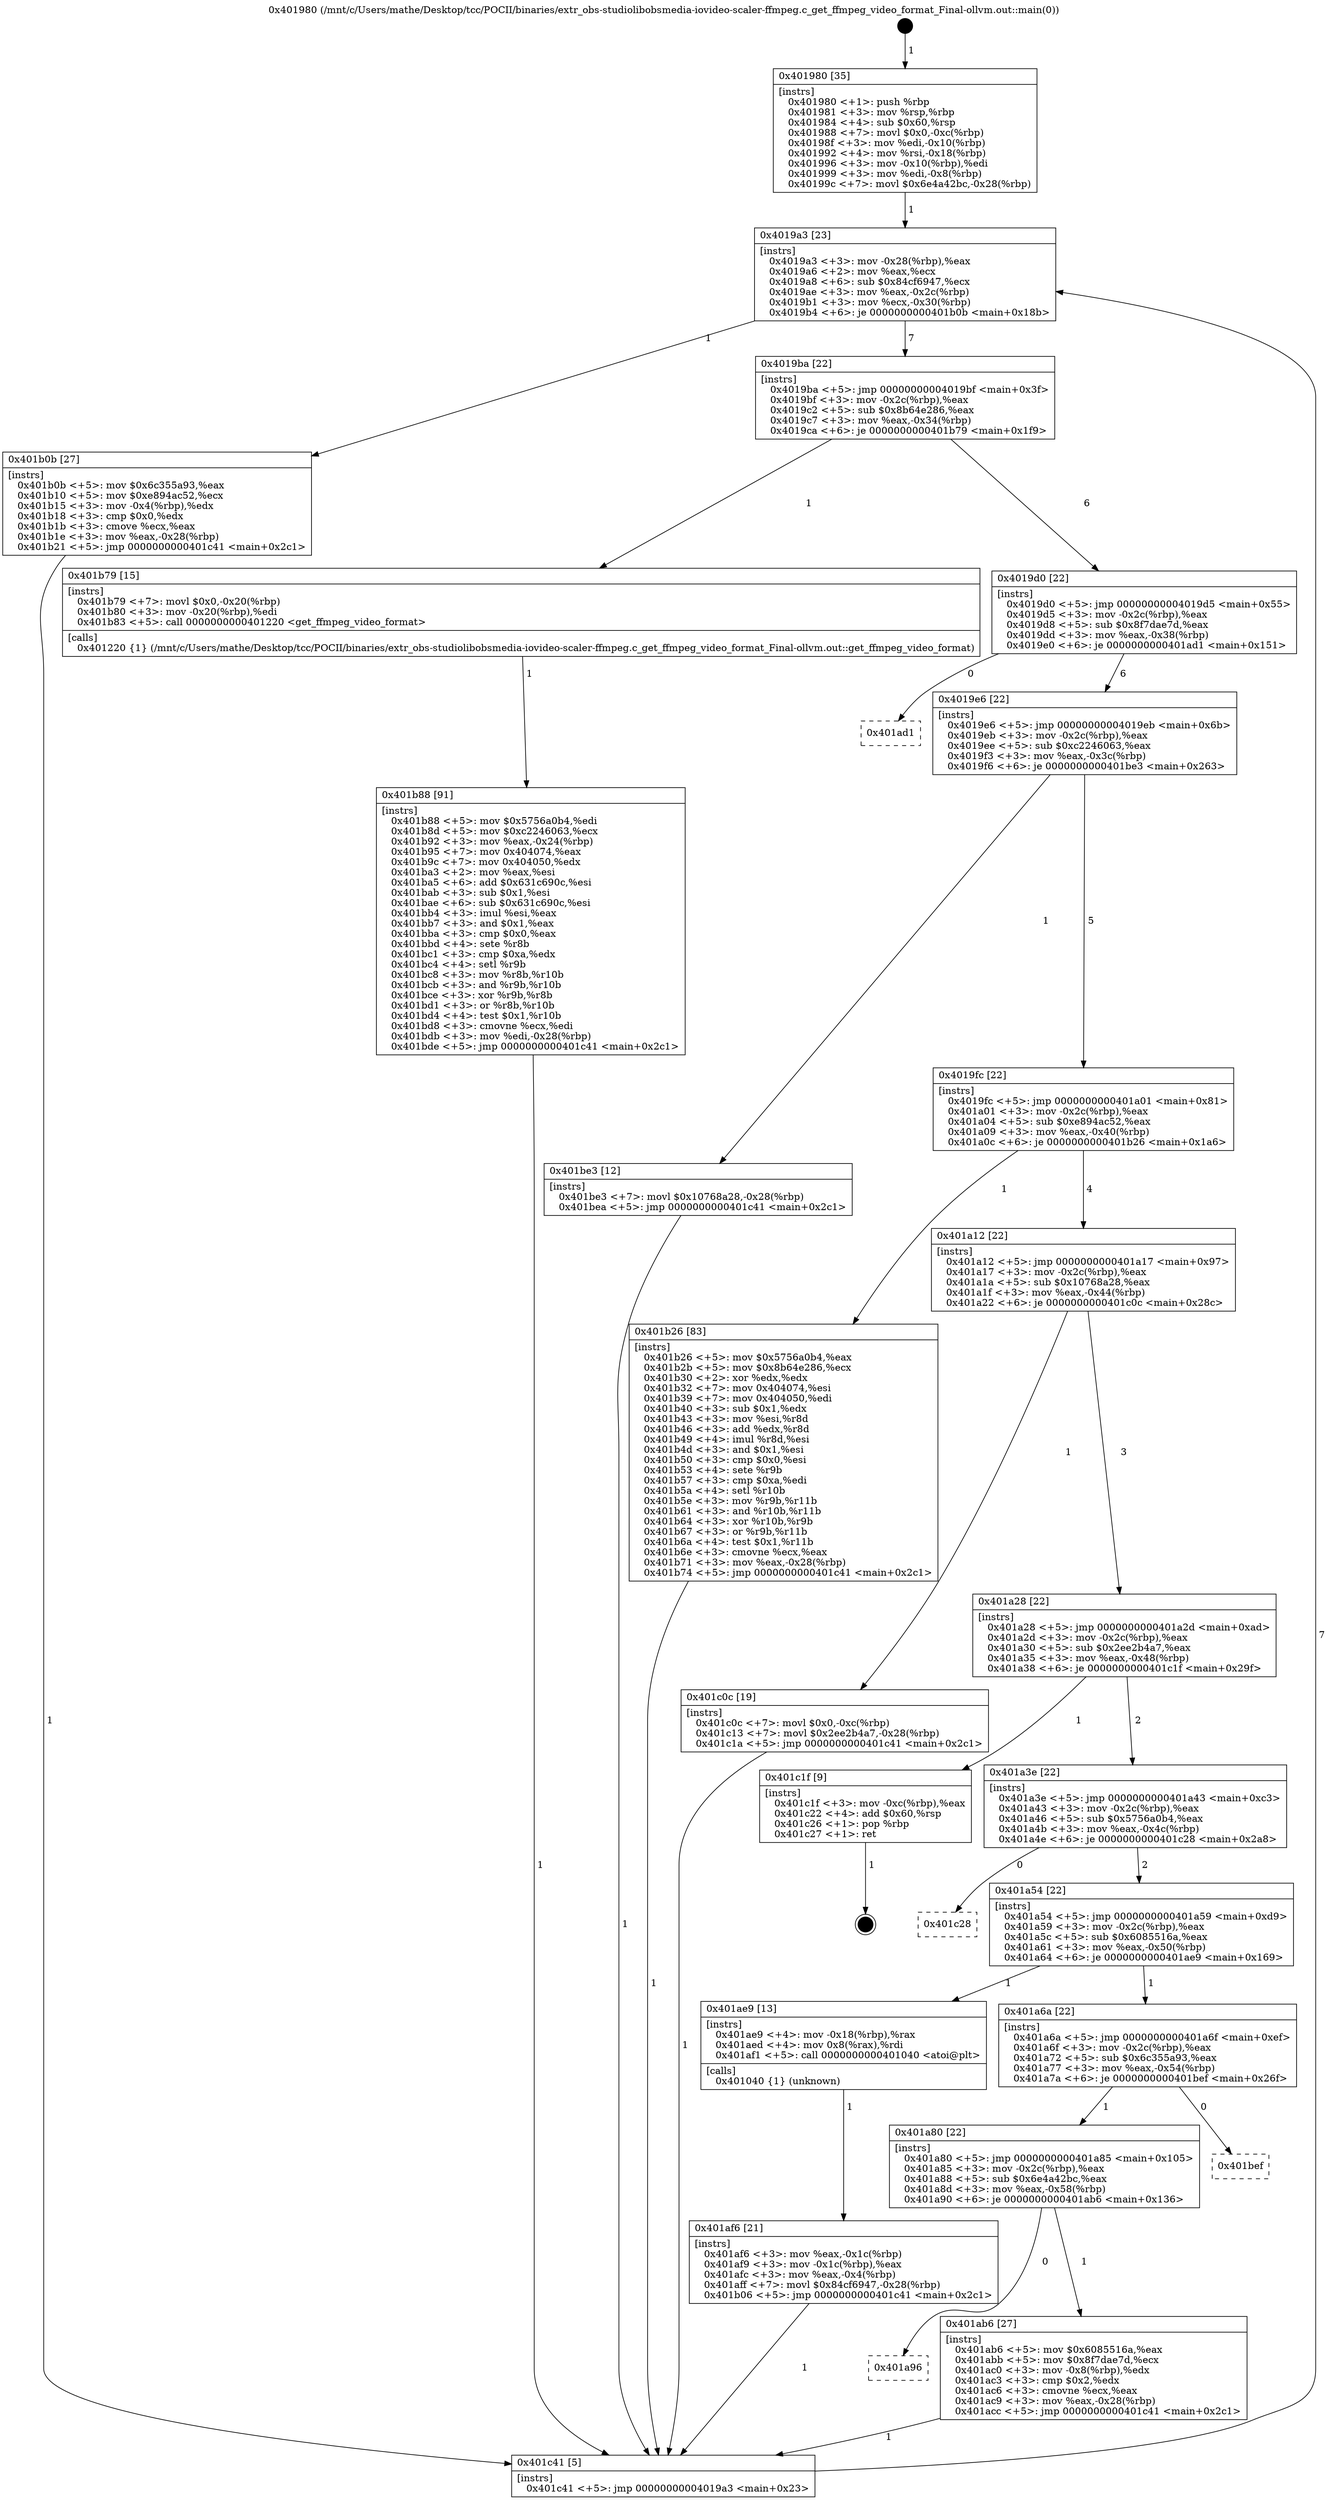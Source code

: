 digraph "0x401980" {
  label = "0x401980 (/mnt/c/Users/mathe/Desktop/tcc/POCII/binaries/extr_obs-studiolibobsmedia-iovideo-scaler-ffmpeg.c_get_ffmpeg_video_format_Final-ollvm.out::main(0))"
  labelloc = "t"
  node[shape=record]

  Entry [label="",width=0.3,height=0.3,shape=circle,fillcolor=black,style=filled]
  "0x4019a3" [label="{
     0x4019a3 [23]\l
     | [instrs]\l
     &nbsp;&nbsp;0x4019a3 \<+3\>: mov -0x28(%rbp),%eax\l
     &nbsp;&nbsp;0x4019a6 \<+2\>: mov %eax,%ecx\l
     &nbsp;&nbsp;0x4019a8 \<+6\>: sub $0x84cf6947,%ecx\l
     &nbsp;&nbsp;0x4019ae \<+3\>: mov %eax,-0x2c(%rbp)\l
     &nbsp;&nbsp;0x4019b1 \<+3\>: mov %ecx,-0x30(%rbp)\l
     &nbsp;&nbsp;0x4019b4 \<+6\>: je 0000000000401b0b \<main+0x18b\>\l
  }"]
  "0x401b0b" [label="{
     0x401b0b [27]\l
     | [instrs]\l
     &nbsp;&nbsp;0x401b0b \<+5\>: mov $0x6c355a93,%eax\l
     &nbsp;&nbsp;0x401b10 \<+5\>: mov $0xe894ac52,%ecx\l
     &nbsp;&nbsp;0x401b15 \<+3\>: mov -0x4(%rbp),%edx\l
     &nbsp;&nbsp;0x401b18 \<+3\>: cmp $0x0,%edx\l
     &nbsp;&nbsp;0x401b1b \<+3\>: cmove %ecx,%eax\l
     &nbsp;&nbsp;0x401b1e \<+3\>: mov %eax,-0x28(%rbp)\l
     &nbsp;&nbsp;0x401b21 \<+5\>: jmp 0000000000401c41 \<main+0x2c1\>\l
  }"]
  "0x4019ba" [label="{
     0x4019ba [22]\l
     | [instrs]\l
     &nbsp;&nbsp;0x4019ba \<+5\>: jmp 00000000004019bf \<main+0x3f\>\l
     &nbsp;&nbsp;0x4019bf \<+3\>: mov -0x2c(%rbp),%eax\l
     &nbsp;&nbsp;0x4019c2 \<+5\>: sub $0x8b64e286,%eax\l
     &nbsp;&nbsp;0x4019c7 \<+3\>: mov %eax,-0x34(%rbp)\l
     &nbsp;&nbsp;0x4019ca \<+6\>: je 0000000000401b79 \<main+0x1f9\>\l
  }"]
  Exit [label="",width=0.3,height=0.3,shape=circle,fillcolor=black,style=filled,peripheries=2]
  "0x401b79" [label="{
     0x401b79 [15]\l
     | [instrs]\l
     &nbsp;&nbsp;0x401b79 \<+7\>: movl $0x0,-0x20(%rbp)\l
     &nbsp;&nbsp;0x401b80 \<+3\>: mov -0x20(%rbp),%edi\l
     &nbsp;&nbsp;0x401b83 \<+5\>: call 0000000000401220 \<get_ffmpeg_video_format\>\l
     | [calls]\l
     &nbsp;&nbsp;0x401220 \{1\} (/mnt/c/Users/mathe/Desktop/tcc/POCII/binaries/extr_obs-studiolibobsmedia-iovideo-scaler-ffmpeg.c_get_ffmpeg_video_format_Final-ollvm.out::get_ffmpeg_video_format)\l
  }"]
  "0x4019d0" [label="{
     0x4019d0 [22]\l
     | [instrs]\l
     &nbsp;&nbsp;0x4019d0 \<+5\>: jmp 00000000004019d5 \<main+0x55\>\l
     &nbsp;&nbsp;0x4019d5 \<+3\>: mov -0x2c(%rbp),%eax\l
     &nbsp;&nbsp;0x4019d8 \<+5\>: sub $0x8f7dae7d,%eax\l
     &nbsp;&nbsp;0x4019dd \<+3\>: mov %eax,-0x38(%rbp)\l
     &nbsp;&nbsp;0x4019e0 \<+6\>: je 0000000000401ad1 \<main+0x151\>\l
  }"]
  "0x401b88" [label="{
     0x401b88 [91]\l
     | [instrs]\l
     &nbsp;&nbsp;0x401b88 \<+5\>: mov $0x5756a0b4,%edi\l
     &nbsp;&nbsp;0x401b8d \<+5\>: mov $0xc2246063,%ecx\l
     &nbsp;&nbsp;0x401b92 \<+3\>: mov %eax,-0x24(%rbp)\l
     &nbsp;&nbsp;0x401b95 \<+7\>: mov 0x404074,%eax\l
     &nbsp;&nbsp;0x401b9c \<+7\>: mov 0x404050,%edx\l
     &nbsp;&nbsp;0x401ba3 \<+2\>: mov %eax,%esi\l
     &nbsp;&nbsp;0x401ba5 \<+6\>: add $0x631c690c,%esi\l
     &nbsp;&nbsp;0x401bab \<+3\>: sub $0x1,%esi\l
     &nbsp;&nbsp;0x401bae \<+6\>: sub $0x631c690c,%esi\l
     &nbsp;&nbsp;0x401bb4 \<+3\>: imul %esi,%eax\l
     &nbsp;&nbsp;0x401bb7 \<+3\>: and $0x1,%eax\l
     &nbsp;&nbsp;0x401bba \<+3\>: cmp $0x0,%eax\l
     &nbsp;&nbsp;0x401bbd \<+4\>: sete %r8b\l
     &nbsp;&nbsp;0x401bc1 \<+3\>: cmp $0xa,%edx\l
     &nbsp;&nbsp;0x401bc4 \<+4\>: setl %r9b\l
     &nbsp;&nbsp;0x401bc8 \<+3\>: mov %r8b,%r10b\l
     &nbsp;&nbsp;0x401bcb \<+3\>: and %r9b,%r10b\l
     &nbsp;&nbsp;0x401bce \<+3\>: xor %r9b,%r8b\l
     &nbsp;&nbsp;0x401bd1 \<+3\>: or %r8b,%r10b\l
     &nbsp;&nbsp;0x401bd4 \<+4\>: test $0x1,%r10b\l
     &nbsp;&nbsp;0x401bd8 \<+3\>: cmovne %ecx,%edi\l
     &nbsp;&nbsp;0x401bdb \<+3\>: mov %edi,-0x28(%rbp)\l
     &nbsp;&nbsp;0x401bde \<+5\>: jmp 0000000000401c41 \<main+0x2c1\>\l
  }"]
  "0x401ad1" [label="{
     0x401ad1\l
  }", style=dashed]
  "0x4019e6" [label="{
     0x4019e6 [22]\l
     | [instrs]\l
     &nbsp;&nbsp;0x4019e6 \<+5\>: jmp 00000000004019eb \<main+0x6b\>\l
     &nbsp;&nbsp;0x4019eb \<+3\>: mov -0x2c(%rbp),%eax\l
     &nbsp;&nbsp;0x4019ee \<+5\>: sub $0xc2246063,%eax\l
     &nbsp;&nbsp;0x4019f3 \<+3\>: mov %eax,-0x3c(%rbp)\l
     &nbsp;&nbsp;0x4019f6 \<+6\>: je 0000000000401be3 \<main+0x263\>\l
  }"]
  "0x401af6" [label="{
     0x401af6 [21]\l
     | [instrs]\l
     &nbsp;&nbsp;0x401af6 \<+3\>: mov %eax,-0x1c(%rbp)\l
     &nbsp;&nbsp;0x401af9 \<+3\>: mov -0x1c(%rbp),%eax\l
     &nbsp;&nbsp;0x401afc \<+3\>: mov %eax,-0x4(%rbp)\l
     &nbsp;&nbsp;0x401aff \<+7\>: movl $0x84cf6947,-0x28(%rbp)\l
     &nbsp;&nbsp;0x401b06 \<+5\>: jmp 0000000000401c41 \<main+0x2c1\>\l
  }"]
  "0x401be3" [label="{
     0x401be3 [12]\l
     | [instrs]\l
     &nbsp;&nbsp;0x401be3 \<+7\>: movl $0x10768a28,-0x28(%rbp)\l
     &nbsp;&nbsp;0x401bea \<+5\>: jmp 0000000000401c41 \<main+0x2c1\>\l
  }"]
  "0x4019fc" [label="{
     0x4019fc [22]\l
     | [instrs]\l
     &nbsp;&nbsp;0x4019fc \<+5\>: jmp 0000000000401a01 \<main+0x81\>\l
     &nbsp;&nbsp;0x401a01 \<+3\>: mov -0x2c(%rbp),%eax\l
     &nbsp;&nbsp;0x401a04 \<+5\>: sub $0xe894ac52,%eax\l
     &nbsp;&nbsp;0x401a09 \<+3\>: mov %eax,-0x40(%rbp)\l
     &nbsp;&nbsp;0x401a0c \<+6\>: je 0000000000401b26 \<main+0x1a6\>\l
  }"]
  "0x401980" [label="{
     0x401980 [35]\l
     | [instrs]\l
     &nbsp;&nbsp;0x401980 \<+1\>: push %rbp\l
     &nbsp;&nbsp;0x401981 \<+3\>: mov %rsp,%rbp\l
     &nbsp;&nbsp;0x401984 \<+4\>: sub $0x60,%rsp\l
     &nbsp;&nbsp;0x401988 \<+7\>: movl $0x0,-0xc(%rbp)\l
     &nbsp;&nbsp;0x40198f \<+3\>: mov %edi,-0x10(%rbp)\l
     &nbsp;&nbsp;0x401992 \<+4\>: mov %rsi,-0x18(%rbp)\l
     &nbsp;&nbsp;0x401996 \<+3\>: mov -0x10(%rbp),%edi\l
     &nbsp;&nbsp;0x401999 \<+3\>: mov %edi,-0x8(%rbp)\l
     &nbsp;&nbsp;0x40199c \<+7\>: movl $0x6e4a42bc,-0x28(%rbp)\l
  }"]
  "0x401b26" [label="{
     0x401b26 [83]\l
     | [instrs]\l
     &nbsp;&nbsp;0x401b26 \<+5\>: mov $0x5756a0b4,%eax\l
     &nbsp;&nbsp;0x401b2b \<+5\>: mov $0x8b64e286,%ecx\l
     &nbsp;&nbsp;0x401b30 \<+2\>: xor %edx,%edx\l
     &nbsp;&nbsp;0x401b32 \<+7\>: mov 0x404074,%esi\l
     &nbsp;&nbsp;0x401b39 \<+7\>: mov 0x404050,%edi\l
     &nbsp;&nbsp;0x401b40 \<+3\>: sub $0x1,%edx\l
     &nbsp;&nbsp;0x401b43 \<+3\>: mov %esi,%r8d\l
     &nbsp;&nbsp;0x401b46 \<+3\>: add %edx,%r8d\l
     &nbsp;&nbsp;0x401b49 \<+4\>: imul %r8d,%esi\l
     &nbsp;&nbsp;0x401b4d \<+3\>: and $0x1,%esi\l
     &nbsp;&nbsp;0x401b50 \<+3\>: cmp $0x0,%esi\l
     &nbsp;&nbsp;0x401b53 \<+4\>: sete %r9b\l
     &nbsp;&nbsp;0x401b57 \<+3\>: cmp $0xa,%edi\l
     &nbsp;&nbsp;0x401b5a \<+4\>: setl %r10b\l
     &nbsp;&nbsp;0x401b5e \<+3\>: mov %r9b,%r11b\l
     &nbsp;&nbsp;0x401b61 \<+3\>: and %r10b,%r11b\l
     &nbsp;&nbsp;0x401b64 \<+3\>: xor %r10b,%r9b\l
     &nbsp;&nbsp;0x401b67 \<+3\>: or %r9b,%r11b\l
     &nbsp;&nbsp;0x401b6a \<+4\>: test $0x1,%r11b\l
     &nbsp;&nbsp;0x401b6e \<+3\>: cmovne %ecx,%eax\l
     &nbsp;&nbsp;0x401b71 \<+3\>: mov %eax,-0x28(%rbp)\l
     &nbsp;&nbsp;0x401b74 \<+5\>: jmp 0000000000401c41 \<main+0x2c1\>\l
  }"]
  "0x401a12" [label="{
     0x401a12 [22]\l
     | [instrs]\l
     &nbsp;&nbsp;0x401a12 \<+5\>: jmp 0000000000401a17 \<main+0x97\>\l
     &nbsp;&nbsp;0x401a17 \<+3\>: mov -0x2c(%rbp),%eax\l
     &nbsp;&nbsp;0x401a1a \<+5\>: sub $0x10768a28,%eax\l
     &nbsp;&nbsp;0x401a1f \<+3\>: mov %eax,-0x44(%rbp)\l
     &nbsp;&nbsp;0x401a22 \<+6\>: je 0000000000401c0c \<main+0x28c\>\l
  }"]
  "0x401c41" [label="{
     0x401c41 [5]\l
     | [instrs]\l
     &nbsp;&nbsp;0x401c41 \<+5\>: jmp 00000000004019a3 \<main+0x23\>\l
  }"]
  "0x401c0c" [label="{
     0x401c0c [19]\l
     | [instrs]\l
     &nbsp;&nbsp;0x401c0c \<+7\>: movl $0x0,-0xc(%rbp)\l
     &nbsp;&nbsp;0x401c13 \<+7\>: movl $0x2ee2b4a7,-0x28(%rbp)\l
     &nbsp;&nbsp;0x401c1a \<+5\>: jmp 0000000000401c41 \<main+0x2c1\>\l
  }"]
  "0x401a28" [label="{
     0x401a28 [22]\l
     | [instrs]\l
     &nbsp;&nbsp;0x401a28 \<+5\>: jmp 0000000000401a2d \<main+0xad\>\l
     &nbsp;&nbsp;0x401a2d \<+3\>: mov -0x2c(%rbp),%eax\l
     &nbsp;&nbsp;0x401a30 \<+5\>: sub $0x2ee2b4a7,%eax\l
     &nbsp;&nbsp;0x401a35 \<+3\>: mov %eax,-0x48(%rbp)\l
     &nbsp;&nbsp;0x401a38 \<+6\>: je 0000000000401c1f \<main+0x29f\>\l
  }"]
  "0x401a96" [label="{
     0x401a96\l
  }", style=dashed]
  "0x401c1f" [label="{
     0x401c1f [9]\l
     | [instrs]\l
     &nbsp;&nbsp;0x401c1f \<+3\>: mov -0xc(%rbp),%eax\l
     &nbsp;&nbsp;0x401c22 \<+4\>: add $0x60,%rsp\l
     &nbsp;&nbsp;0x401c26 \<+1\>: pop %rbp\l
     &nbsp;&nbsp;0x401c27 \<+1\>: ret\l
  }"]
  "0x401a3e" [label="{
     0x401a3e [22]\l
     | [instrs]\l
     &nbsp;&nbsp;0x401a3e \<+5\>: jmp 0000000000401a43 \<main+0xc3\>\l
     &nbsp;&nbsp;0x401a43 \<+3\>: mov -0x2c(%rbp),%eax\l
     &nbsp;&nbsp;0x401a46 \<+5\>: sub $0x5756a0b4,%eax\l
     &nbsp;&nbsp;0x401a4b \<+3\>: mov %eax,-0x4c(%rbp)\l
     &nbsp;&nbsp;0x401a4e \<+6\>: je 0000000000401c28 \<main+0x2a8\>\l
  }"]
  "0x401ab6" [label="{
     0x401ab6 [27]\l
     | [instrs]\l
     &nbsp;&nbsp;0x401ab6 \<+5\>: mov $0x6085516a,%eax\l
     &nbsp;&nbsp;0x401abb \<+5\>: mov $0x8f7dae7d,%ecx\l
     &nbsp;&nbsp;0x401ac0 \<+3\>: mov -0x8(%rbp),%edx\l
     &nbsp;&nbsp;0x401ac3 \<+3\>: cmp $0x2,%edx\l
     &nbsp;&nbsp;0x401ac6 \<+3\>: cmovne %ecx,%eax\l
     &nbsp;&nbsp;0x401ac9 \<+3\>: mov %eax,-0x28(%rbp)\l
     &nbsp;&nbsp;0x401acc \<+5\>: jmp 0000000000401c41 \<main+0x2c1\>\l
  }"]
  "0x401c28" [label="{
     0x401c28\l
  }", style=dashed]
  "0x401a54" [label="{
     0x401a54 [22]\l
     | [instrs]\l
     &nbsp;&nbsp;0x401a54 \<+5\>: jmp 0000000000401a59 \<main+0xd9\>\l
     &nbsp;&nbsp;0x401a59 \<+3\>: mov -0x2c(%rbp),%eax\l
     &nbsp;&nbsp;0x401a5c \<+5\>: sub $0x6085516a,%eax\l
     &nbsp;&nbsp;0x401a61 \<+3\>: mov %eax,-0x50(%rbp)\l
     &nbsp;&nbsp;0x401a64 \<+6\>: je 0000000000401ae9 \<main+0x169\>\l
  }"]
  "0x401a80" [label="{
     0x401a80 [22]\l
     | [instrs]\l
     &nbsp;&nbsp;0x401a80 \<+5\>: jmp 0000000000401a85 \<main+0x105\>\l
     &nbsp;&nbsp;0x401a85 \<+3\>: mov -0x2c(%rbp),%eax\l
     &nbsp;&nbsp;0x401a88 \<+5\>: sub $0x6e4a42bc,%eax\l
     &nbsp;&nbsp;0x401a8d \<+3\>: mov %eax,-0x58(%rbp)\l
     &nbsp;&nbsp;0x401a90 \<+6\>: je 0000000000401ab6 \<main+0x136\>\l
  }"]
  "0x401ae9" [label="{
     0x401ae9 [13]\l
     | [instrs]\l
     &nbsp;&nbsp;0x401ae9 \<+4\>: mov -0x18(%rbp),%rax\l
     &nbsp;&nbsp;0x401aed \<+4\>: mov 0x8(%rax),%rdi\l
     &nbsp;&nbsp;0x401af1 \<+5\>: call 0000000000401040 \<atoi@plt\>\l
     | [calls]\l
     &nbsp;&nbsp;0x401040 \{1\} (unknown)\l
  }"]
  "0x401a6a" [label="{
     0x401a6a [22]\l
     | [instrs]\l
     &nbsp;&nbsp;0x401a6a \<+5\>: jmp 0000000000401a6f \<main+0xef\>\l
     &nbsp;&nbsp;0x401a6f \<+3\>: mov -0x2c(%rbp),%eax\l
     &nbsp;&nbsp;0x401a72 \<+5\>: sub $0x6c355a93,%eax\l
     &nbsp;&nbsp;0x401a77 \<+3\>: mov %eax,-0x54(%rbp)\l
     &nbsp;&nbsp;0x401a7a \<+6\>: je 0000000000401bef \<main+0x26f\>\l
  }"]
  "0x401bef" [label="{
     0x401bef\l
  }", style=dashed]
  Entry -> "0x401980" [label=" 1"]
  "0x4019a3" -> "0x401b0b" [label=" 1"]
  "0x4019a3" -> "0x4019ba" [label=" 7"]
  "0x401c1f" -> Exit [label=" 1"]
  "0x4019ba" -> "0x401b79" [label=" 1"]
  "0x4019ba" -> "0x4019d0" [label=" 6"]
  "0x401c0c" -> "0x401c41" [label=" 1"]
  "0x4019d0" -> "0x401ad1" [label=" 0"]
  "0x4019d0" -> "0x4019e6" [label=" 6"]
  "0x401be3" -> "0x401c41" [label=" 1"]
  "0x4019e6" -> "0x401be3" [label=" 1"]
  "0x4019e6" -> "0x4019fc" [label=" 5"]
  "0x401b88" -> "0x401c41" [label=" 1"]
  "0x4019fc" -> "0x401b26" [label=" 1"]
  "0x4019fc" -> "0x401a12" [label=" 4"]
  "0x401b79" -> "0x401b88" [label=" 1"]
  "0x401a12" -> "0x401c0c" [label=" 1"]
  "0x401a12" -> "0x401a28" [label=" 3"]
  "0x401b26" -> "0x401c41" [label=" 1"]
  "0x401a28" -> "0x401c1f" [label=" 1"]
  "0x401a28" -> "0x401a3e" [label=" 2"]
  "0x401b0b" -> "0x401c41" [label=" 1"]
  "0x401a3e" -> "0x401c28" [label=" 0"]
  "0x401a3e" -> "0x401a54" [label=" 2"]
  "0x401af6" -> "0x401c41" [label=" 1"]
  "0x401a54" -> "0x401ae9" [label=" 1"]
  "0x401a54" -> "0x401a6a" [label=" 1"]
  "0x401c41" -> "0x4019a3" [label=" 7"]
  "0x401a6a" -> "0x401bef" [label=" 0"]
  "0x401a6a" -> "0x401a80" [label=" 1"]
  "0x401ae9" -> "0x401af6" [label=" 1"]
  "0x401a80" -> "0x401ab6" [label=" 1"]
  "0x401a80" -> "0x401a96" [label=" 0"]
  "0x401ab6" -> "0x401c41" [label=" 1"]
  "0x401980" -> "0x4019a3" [label=" 1"]
}
